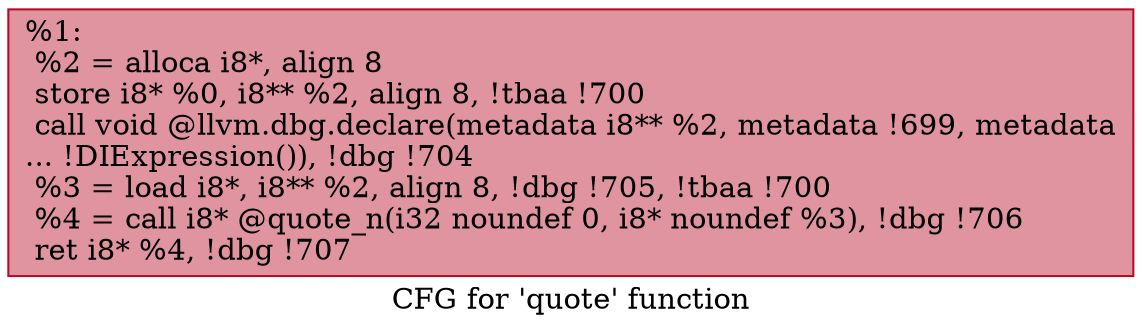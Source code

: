 digraph "CFG for 'quote' function" {
	label="CFG for 'quote' function";

	Node0x1966120 [shape=record,color="#b70d28ff", style=filled, fillcolor="#b70d2870",label="{%1:\l  %2 = alloca i8*, align 8\l  store i8* %0, i8** %2, align 8, !tbaa !700\l  call void @llvm.dbg.declare(metadata i8** %2, metadata !699, metadata\l... !DIExpression()), !dbg !704\l  %3 = load i8*, i8** %2, align 8, !dbg !705, !tbaa !700\l  %4 = call i8* @quote_n(i32 noundef 0, i8* noundef %3), !dbg !706\l  ret i8* %4, !dbg !707\l}"];
}

